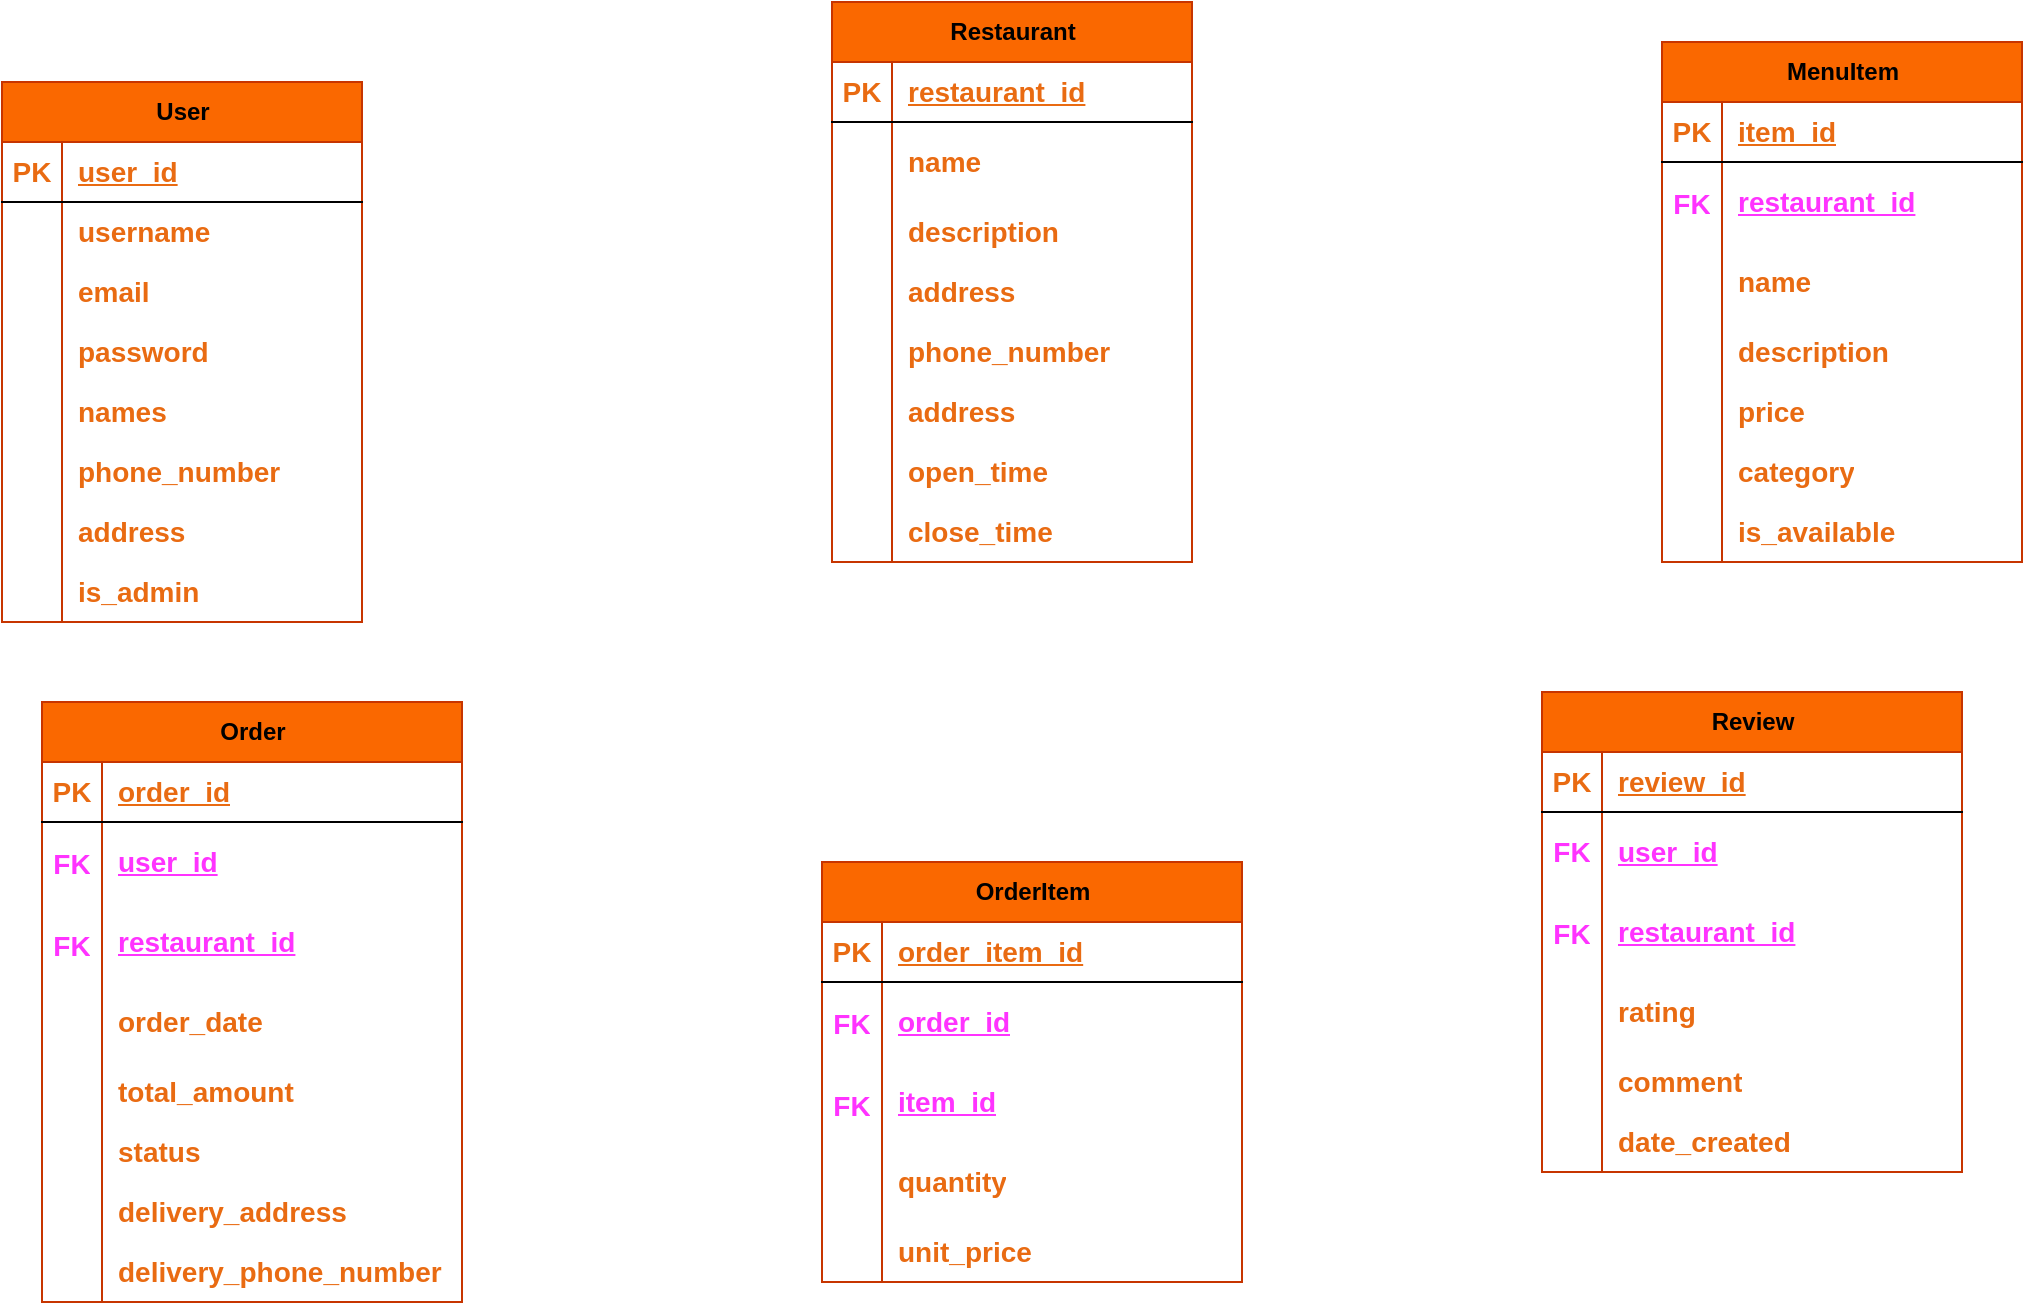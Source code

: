<mxfile version="24.2.3" type="github">
  <diagram name="Page-1" id="444TVeX7aOI_vazG1xCr">
    <mxGraphModel dx="1434" dy="738" grid="1" gridSize="10" guides="1" tooltips="1" connect="1" arrows="1" fold="1" page="1" pageScale="1" pageWidth="1169" pageHeight="827" math="0" shadow="0">
      <root>
        <mxCell id="0" />
        <mxCell id="1" parent="0" />
        <mxCell id="iY4X06cy9i-8JK4xwZam-1" value="User" style="shape=table;startSize=30;container=1;collapsible=1;childLayout=tableLayout;fixedRows=1;rowLines=0;fontStyle=1;align=center;resizeLast=1;html=1;fillColor=#fa6800;strokeColor=#C73500;fontColor=#000000;" vertex="1" parent="1">
          <mxGeometry x="70" y="90" width="180" height="270" as="geometry">
            <mxRectangle x="70" y="90" width="70" height="30" as="alternateBounds" />
          </mxGeometry>
        </mxCell>
        <mxCell id="iY4X06cy9i-8JK4xwZam-2" value="" style="shape=tableRow;horizontal=0;startSize=0;swimlaneHead=0;swimlaneBody=0;fillColor=none;collapsible=0;dropTarget=0;points=[[0,0.5],[1,0.5]];portConstraint=eastwest;top=0;left=0;right=0;bottom=1;" vertex="1" parent="iY4X06cy9i-8JK4xwZam-1">
          <mxGeometry y="30" width="180" height="30" as="geometry" />
        </mxCell>
        <mxCell id="iY4X06cy9i-8JK4xwZam-3" value="PK" style="shape=partialRectangle;connectable=0;fillColor=none;top=0;left=0;bottom=0;right=0;fontStyle=1;overflow=hidden;whiteSpace=wrap;html=1;fontColor=#e96b12;fontSize=14;" vertex="1" parent="iY4X06cy9i-8JK4xwZam-2">
          <mxGeometry width="30" height="30" as="geometry">
            <mxRectangle width="30" height="30" as="alternateBounds" />
          </mxGeometry>
        </mxCell>
        <mxCell id="iY4X06cy9i-8JK4xwZam-4" value="user_id" style="shape=partialRectangle;connectable=0;fillColor=none;top=0;left=0;bottom=0;right=0;align=left;spacingLeft=6;fontStyle=5;overflow=hidden;whiteSpace=wrap;html=1;fontColor=#e96b12;fontSize=14;" vertex="1" parent="iY4X06cy9i-8JK4xwZam-2">
          <mxGeometry x="30" width="150" height="30" as="geometry">
            <mxRectangle width="150" height="30" as="alternateBounds" />
          </mxGeometry>
        </mxCell>
        <mxCell id="iY4X06cy9i-8JK4xwZam-5" value="" style="shape=tableRow;horizontal=0;startSize=0;swimlaneHead=0;swimlaneBody=0;fillColor=none;collapsible=0;dropTarget=0;points=[[0,0.5],[1,0.5]];portConstraint=eastwest;top=0;left=0;right=0;bottom=0;" vertex="1" parent="iY4X06cy9i-8JK4xwZam-1">
          <mxGeometry y="60" width="180" height="30" as="geometry" />
        </mxCell>
        <mxCell id="iY4X06cy9i-8JK4xwZam-6" value="" style="shape=partialRectangle;connectable=0;fillColor=none;top=0;left=0;bottom=0;right=0;editable=1;overflow=hidden;whiteSpace=wrap;html=1;" vertex="1" parent="iY4X06cy9i-8JK4xwZam-5">
          <mxGeometry width="30" height="30" as="geometry">
            <mxRectangle width="30" height="30" as="alternateBounds" />
          </mxGeometry>
        </mxCell>
        <mxCell id="iY4X06cy9i-8JK4xwZam-7" value="username" style="shape=partialRectangle;connectable=0;fillColor=none;top=0;left=0;bottom=0;right=0;align=left;spacingLeft=6;overflow=hidden;whiteSpace=wrap;html=1;fontStyle=1;fontColor=#e96b12;fontSize=14;" vertex="1" parent="iY4X06cy9i-8JK4xwZam-5">
          <mxGeometry x="30" width="150" height="30" as="geometry">
            <mxRectangle width="150" height="30" as="alternateBounds" />
          </mxGeometry>
        </mxCell>
        <mxCell id="iY4X06cy9i-8JK4xwZam-8" value="" style="shape=tableRow;horizontal=0;startSize=0;swimlaneHead=0;swimlaneBody=0;fillColor=none;collapsible=0;dropTarget=0;points=[[0,0.5],[1,0.5]];portConstraint=eastwest;top=0;left=0;right=0;bottom=0;" vertex="1" parent="iY4X06cy9i-8JK4xwZam-1">
          <mxGeometry y="90" width="180" height="30" as="geometry" />
        </mxCell>
        <mxCell id="iY4X06cy9i-8JK4xwZam-9" value="" style="shape=partialRectangle;connectable=0;fillColor=none;top=0;left=0;bottom=0;right=0;editable=1;overflow=hidden;whiteSpace=wrap;html=1;" vertex="1" parent="iY4X06cy9i-8JK4xwZam-8">
          <mxGeometry width="30" height="30" as="geometry">
            <mxRectangle width="30" height="30" as="alternateBounds" />
          </mxGeometry>
        </mxCell>
        <mxCell id="iY4X06cy9i-8JK4xwZam-10" value="email" style="shape=partialRectangle;connectable=0;fillColor=none;top=0;left=0;bottom=0;right=0;align=left;spacingLeft=6;overflow=hidden;whiteSpace=wrap;html=1;fontStyle=1;fontColor=#e96b12;fontSize=14;" vertex="1" parent="iY4X06cy9i-8JK4xwZam-8">
          <mxGeometry x="30" width="150" height="30" as="geometry">
            <mxRectangle width="150" height="30" as="alternateBounds" />
          </mxGeometry>
        </mxCell>
        <mxCell id="iY4X06cy9i-8JK4xwZam-14" value="" style="shape=tableRow;horizontal=0;startSize=0;swimlaneHead=0;swimlaneBody=0;fillColor=none;collapsible=0;dropTarget=0;points=[[0,0.5],[1,0.5]];portConstraint=eastwest;top=0;left=0;right=0;bottom=0;" vertex="1" parent="iY4X06cy9i-8JK4xwZam-1">
          <mxGeometry y="120" width="180" height="30" as="geometry" />
        </mxCell>
        <mxCell id="iY4X06cy9i-8JK4xwZam-15" value="" style="shape=partialRectangle;connectable=0;fillColor=none;top=0;left=0;bottom=0;right=0;editable=1;overflow=hidden;whiteSpace=wrap;html=1;" vertex="1" parent="iY4X06cy9i-8JK4xwZam-14">
          <mxGeometry width="30" height="30" as="geometry">
            <mxRectangle width="30" height="30" as="alternateBounds" />
          </mxGeometry>
        </mxCell>
        <mxCell id="iY4X06cy9i-8JK4xwZam-16" value="password" style="shape=partialRectangle;connectable=0;fillColor=none;top=0;left=0;bottom=0;right=0;align=left;spacingLeft=6;overflow=hidden;whiteSpace=wrap;html=1;fontStyle=1;fontColor=#e96b12;fontSize=14;" vertex="1" parent="iY4X06cy9i-8JK4xwZam-14">
          <mxGeometry x="30" width="150" height="30" as="geometry">
            <mxRectangle width="150" height="30" as="alternateBounds" />
          </mxGeometry>
        </mxCell>
        <mxCell id="iY4X06cy9i-8JK4xwZam-17" value="" style="shape=tableRow;horizontal=0;startSize=0;swimlaneHead=0;swimlaneBody=0;fillColor=none;collapsible=0;dropTarget=0;points=[[0,0.5],[1,0.5]];portConstraint=eastwest;top=0;left=0;right=0;bottom=0;" vertex="1" parent="iY4X06cy9i-8JK4xwZam-1">
          <mxGeometry y="150" width="180" height="30" as="geometry" />
        </mxCell>
        <mxCell id="iY4X06cy9i-8JK4xwZam-18" value="" style="shape=partialRectangle;connectable=0;fillColor=none;top=0;left=0;bottom=0;right=0;editable=1;overflow=hidden;whiteSpace=wrap;html=1;" vertex="1" parent="iY4X06cy9i-8JK4xwZam-17">
          <mxGeometry width="30" height="30" as="geometry">
            <mxRectangle width="30" height="30" as="alternateBounds" />
          </mxGeometry>
        </mxCell>
        <mxCell id="iY4X06cy9i-8JK4xwZam-19" value="names" style="shape=partialRectangle;connectable=0;fillColor=none;top=0;left=0;bottom=0;right=0;align=left;spacingLeft=6;overflow=hidden;whiteSpace=wrap;html=1;fontStyle=1;fontColor=#e96b12;fontSize=14;" vertex="1" parent="iY4X06cy9i-8JK4xwZam-17">
          <mxGeometry x="30" width="150" height="30" as="geometry">
            <mxRectangle width="150" height="30" as="alternateBounds" />
          </mxGeometry>
        </mxCell>
        <mxCell id="iY4X06cy9i-8JK4xwZam-20" value="" style="shape=tableRow;horizontal=0;startSize=0;swimlaneHead=0;swimlaneBody=0;fillColor=none;collapsible=0;dropTarget=0;points=[[0,0.5],[1,0.5]];portConstraint=eastwest;top=0;left=0;right=0;bottom=0;" vertex="1" parent="iY4X06cy9i-8JK4xwZam-1">
          <mxGeometry y="180" width="180" height="30" as="geometry" />
        </mxCell>
        <mxCell id="iY4X06cy9i-8JK4xwZam-21" value="" style="shape=partialRectangle;connectable=0;fillColor=none;top=0;left=0;bottom=0;right=0;editable=1;overflow=hidden;whiteSpace=wrap;html=1;" vertex="1" parent="iY4X06cy9i-8JK4xwZam-20">
          <mxGeometry width="30" height="30" as="geometry">
            <mxRectangle width="30" height="30" as="alternateBounds" />
          </mxGeometry>
        </mxCell>
        <mxCell id="iY4X06cy9i-8JK4xwZam-22" value="phone_number" style="shape=partialRectangle;connectable=0;fillColor=none;top=0;left=0;bottom=0;right=0;align=left;spacingLeft=6;overflow=hidden;whiteSpace=wrap;html=1;fontStyle=1;fontColor=#e96b12;fontSize=14;" vertex="1" parent="iY4X06cy9i-8JK4xwZam-20">
          <mxGeometry x="30" width="150" height="30" as="geometry">
            <mxRectangle width="150" height="30" as="alternateBounds" />
          </mxGeometry>
        </mxCell>
        <mxCell id="iY4X06cy9i-8JK4xwZam-11" value="" style="shape=tableRow;horizontal=0;startSize=0;swimlaneHead=0;swimlaneBody=0;fillColor=none;collapsible=0;dropTarget=0;points=[[0,0.5],[1,0.5]];portConstraint=eastwest;top=0;left=0;right=0;bottom=0;" vertex="1" parent="iY4X06cy9i-8JK4xwZam-1">
          <mxGeometry y="210" width="180" height="30" as="geometry" />
        </mxCell>
        <mxCell id="iY4X06cy9i-8JK4xwZam-12" value="" style="shape=partialRectangle;connectable=0;fillColor=none;top=0;left=0;bottom=0;right=0;editable=1;overflow=hidden;whiteSpace=wrap;html=1;" vertex="1" parent="iY4X06cy9i-8JK4xwZam-11">
          <mxGeometry width="30" height="30" as="geometry">
            <mxRectangle width="30" height="30" as="alternateBounds" />
          </mxGeometry>
        </mxCell>
        <mxCell id="iY4X06cy9i-8JK4xwZam-13" value="address" style="shape=partialRectangle;connectable=0;fillColor=none;top=0;left=0;bottom=0;right=0;align=left;spacingLeft=6;overflow=hidden;whiteSpace=wrap;html=1;fontStyle=1;fontColor=#e96b12;fontSize=14;" vertex="1" parent="iY4X06cy9i-8JK4xwZam-11">
          <mxGeometry x="30" width="150" height="30" as="geometry">
            <mxRectangle width="150" height="30" as="alternateBounds" />
          </mxGeometry>
        </mxCell>
        <mxCell id="iY4X06cy9i-8JK4xwZam-23" value="" style="shape=tableRow;horizontal=0;startSize=0;swimlaneHead=0;swimlaneBody=0;fillColor=none;collapsible=0;dropTarget=0;points=[[0,0.5],[1,0.5]];portConstraint=eastwest;top=0;left=0;right=0;bottom=0;" vertex="1" parent="iY4X06cy9i-8JK4xwZam-1">
          <mxGeometry y="240" width="180" height="30" as="geometry" />
        </mxCell>
        <mxCell id="iY4X06cy9i-8JK4xwZam-24" value="" style="shape=partialRectangle;connectable=0;fillColor=none;top=0;left=0;bottom=0;right=0;editable=1;overflow=hidden;whiteSpace=wrap;html=1;" vertex="1" parent="iY4X06cy9i-8JK4xwZam-23">
          <mxGeometry width="30" height="30" as="geometry">
            <mxRectangle width="30" height="30" as="alternateBounds" />
          </mxGeometry>
        </mxCell>
        <mxCell id="iY4X06cy9i-8JK4xwZam-25" value="is_admin" style="shape=partialRectangle;connectable=0;fillColor=none;top=0;left=0;bottom=0;right=0;align=left;spacingLeft=6;overflow=hidden;whiteSpace=wrap;html=1;fontStyle=1;fontColor=#e96b12;fontSize=14;" vertex="1" parent="iY4X06cy9i-8JK4xwZam-23">
          <mxGeometry x="30" width="150" height="30" as="geometry">
            <mxRectangle width="150" height="30" as="alternateBounds" />
          </mxGeometry>
        </mxCell>
        <mxCell id="iY4X06cy9i-8JK4xwZam-26" value="Restaurant" style="shape=table;startSize=30;container=1;collapsible=1;childLayout=tableLayout;fixedRows=1;rowLines=0;fontStyle=1;align=center;resizeLast=1;html=1;fillColor=#fa6800;strokeColor=#C73500;fontColor=#000000;" vertex="1" parent="1">
          <mxGeometry x="485" y="50" width="180" height="280" as="geometry">
            <mxRectangle x="70" y="90" width="70" height="30" as="alternateBounds" />
          </mxGeometry>
        </mxCell>
        <mxCell id="iY4X06cy9i-8JK4xwZam-27" value="" style="shape=tableRow;horizontal=0;startSize=0;swimlaneHead=0;swimlaneBody=0;fillColor=none;collapsible=0;dropTarget=0;points=[[0,0.5],[1,0.5]];portConstraint=eastwest;top=0;left=0;right=0;bottom=1;" vertex="1" parent="iY4X06cy9i-8JK4xwZam-26">
          <mxGeometry y="30" width="180" height="30" as="geometry" />
        </mxCell>
        <mxCell id="iY4X06cy9i-8JK4xwZam-28" value="PK" style="shape=partialRectangle;connectable=0;fillColor=none;top=0;left=0;bottom=0;right=0;fontStyle=1;overflow=hidden;whiteSpace=wrap;html=1;fontColor=#e96b12;fontSize=14;" vertex="1" parent="iY4X06cy9i-8JK4xwZam-27">
          <mxGeometry width="30" height="30" as="geometry">
            <mxRectangle width="30" height="30" as="alternateBounds" />
          </mxGeometry>
        </mxCell>
        <mxCell id="iY4X06cy9i-8JK4xwZam-29" value="restaurant_id" style="shape=partialRectangle;connectable=0;fillColor=none;top=0;left=0;bottom=0;right=0;align=left;spacingLeft=6;fontStyle=5;overflow=hidden;whiteSpace=wrap;html=1;fontColor=#e96b12;fontSize=14;" vertex="1" parent="iY4X06cy9i-8JK4xwZam-27">
          <mxGeometry x="30" width="150" height="30" as="geometry">
            <mxRectangle width="150" height="30" as="alternateBounds" />
          </mxGeometry>
        </mxCell>
        <mxCell id="iY4X06cy9i-8JK4xwZam-30" value="" style="shape=tableRow;horizontal=0;startSize=0;swimlaneHead=0;swimlaneBody=0;fillColor=none;collapsible=0;dropTarget=0;points=[[0,0.5],[1,0.5]];portConstraint=eastwest;top=0;left=0;right=0;bottom=0;" vertex="1" parent="iY4X06cy9i-8JK4xwZam-26">
          <mxGeometry y="60" width="180" height="40" as="geometry" />
        </mxCell>
        <mxCell id="iY4X06cy9i-8JK4xwZam-31" value="" style="shape=partialRectangle;connectable=0;fillColor=none;top=0;left=0;bottom=0;right=0;editable=1;overflow=hidden;whiteSpace=wrap;html=1;" vertex="1" parent="iY4X06cy9i-8JK4xwZam-30">
          <mxGeometry width="30" height="40" as="geometry">
            <mxRectangle width="30" height="40" as="alternateBounds" />
          </mxGeometry>
        </mxCell>
        <mxCell id="iY4X06cy9i-8JK4xwZam-32" value="name" style="shape=partialRectangle;connectable=0;fillColor=none;top=0;left=0;bottom=0;right=0;align=left;spacingLeft=6;overflow=hidden;whiteSpace=wrap;html=1;fontStyle=1;fontColor=#e96b12;fontSize=14;" vertex="1" parent="iY4X06cy9i-8JK4xwZam-30">
          <mxGeometry x="30" width="150" height="40" as="geometry">
            <mxRectangle width="150" height="40" as="alternateBounds" />
          </mxGeometry>
        </mxCell>
        <mxCell id="iY4X06cy9i-8JK4xwZam-33" value="" style="shape=tableRow;horizontal=0;startSize=0;swimlaneHead=0;swimlaneBody=0;fillColor=none;collapsible=0;dropTarget=0;points=[[0,0.5],[1,0.5]];portConstraint=eastwest;top=0;left=0;right=0;bottom=0;" vertex="1" parent="iY4X06cy9i-8JK4xwZam-26">
          <mxGeometry y="100" width="180" height="30" as="geometry" />
        </mxCell>
        <mxCell id="iY4X06cy9i-8JK4xwZam-34" value="" style="shape=partialRectangle;connectable=0;fillColor=none;top=0;left=0;bottom=0;right=0;editable=1;overflow=hidden;whiteSpace=wrap;html=1;" vertex="1" parent="iY4X06cy9i-8JK4xwZam-33">
          <mxGeometry width="30" height="30" as="geometry">
            <mxRectangle width="30" height="30" as="alternateBounds" />
          </mxGeometry>
        </mxCell>
        <mxCell id="iY4X06cy9i-8JK4xwZam-35" value="description" style="shape=partialRectangle;connectable=0;fillColor=none;top=0;left=0;bottom=0;right=0;align=left;spacingLeft=6;overflow=hidden;whiteSpace=wrap;html=1;fontStyle=1;fontColor=#e96b12;fontSize=14;" vertex="1" parent="iY4X06cy9i-8JK4xwZam-33">
          <mxGeometry x="30" width="150" height="30" as="geometry">
            <mxRectangle width="150" height="30" as="alternateBounds" />
          </mxGeometry>
        </mxCell>
        <mxCell id="iY4X06cy9i-8JK4xwZam-36" value="" style="shape=tableRow;horizontal=0;startSize=0;swimlaneHead=0;swimlaneBody=0;fillColor=none;collapsible=0;dropTarget=0;points=[[0,0.5],[1,0.5]];portConstraint=eastwest;top=0;left=0;right=0;bottom=0;" vertex="1" parent="iY4X06cy9i-8JK4xwZam-26">
          <mxGeometry y="130" width="180" height="30" as="geometry" />
        </mxCell>
        <mxCell id="iY4X06cy9i-8JK4xwZam-37" value="" style="shape=partialRectangle;connectable=0;fillColor=none;top=0;left=0;bottom=0;right=0;editable=1;overflow=hidden;whiteSpace=wrap;html=1;" vertex="1" parent="iY4X06cy9i-8JK4xwZam-36">
          <mxGeometry width="30" height="30" as="geometry">
            <mxRectangle width="30" height="30" as="alternateBounds" />
          </mxGeometry>
        </mxCell>
        <mxCell id="iY4X06cy9i-8JK4xwZam-38" value="address" style="shape=partialRectangle;connectable=0;fillColor=none;top=0;left=0;bottom=0;right=0;align=left;spacingLeft=6;overflow=hidden;whiteSpace=wrap;html=1;fontStyle=1;fontColor=#e96b12;fontSize=14;" vertex="1" parent="iY4X06cy9i-8JK4xwZam-36">
          <mxGeometry x="30" width="150" height="30" as="geometry">
            <mxRectangle width="150" height="30" as="alternateBounds" />
          </mxGeometry>
        </mxCell>
        <mxCell id="iY4X06cy9i-8JK4xwZam-42" value="" style="shape=tableRow;horizontal=0;startSize=0;swimlaneHead=0;swimlaneBody=0;fillColor=none;collapsible=0;dropTarget=0;points=[[0,0.5],[1,0.5]];portConstraint=eastwest;top=0;left=0;right=0;bottom=0;" vertex="1" parent="iY4X06cy9i-8JK4xwZam-26">
          <mxGeometry y="160" width="180" height="30" as="geometry" />
        </mxCell>
        <mxCell id="iY4X06cy9i-8JK4xwZam-43" value="" style="shape=partialRectangle;connectable=0;fillColor=none;top=0;left=0;bottom=0;right=0;editable=1;overflow=hidden;whiteSpace=wrap;html=1;" vertex="1" parent="iY4X06cy9i-8JK4xwZam-42">
          <mxGeometry width="30" height="30" as="geometry">
            <mxRectangle width="30" height="30" as="alternateBounds" />
          </mxGeometry>
        </mxCell>
        <mxCell id="iY4X06cy9i-8JK4xwZam-44" value="phone_number" style="shape=partialRectangle;connectable=0;fillColor=none;top=0;left=0;bottom=0;right=0;align=left;spacingLeft=6;overflow=hidden;whiteSpace=wrap;html=1;fontStyle=1;fontColor=#e96b12;fontSize=14;" vertex="1" parent="iY4X06cy9i-8JK4xwZam-42">
          <mxGeometry x="30" width="150" height="30" as="geometry">
            <mxRectangle width="150" height="30" as="alternateBounds" />
          </mxGeometry>
        </mxCell>
        <mxCell id="iY4X06cy9i-8JK4xwZam-45" value="" style="shape=tableRow;horizontal=0;startSize=0;swimlaneHead=0;swimlaneBody=0;fillColor=none;collapsible=0;dropTarget=0;points=[[0,0.5],[1,0.5]];portConstraint=eastwest;top=0;left=0;right=0;bottom=0;" vertex="1" parent="iY4X06cy9i-8JK4xwZam-26">
          <mxGeometry y="190" width="180" height="30" as="geometry" />
        </mxCell>
        <mxCell id="iY4X06cy9i-8JK4xwZam-46" value="" style="shape=partialRectangle;connectable=0;fillColor=none;top=0;left=0;bottom=0;right=0;editable=1;overflow=hidden;whiteSpace=wrap;html=1;" vertex="1" parent="iY4X06cy9i-8JK4xwZam-45">
          <mxGeometry width="30" height="30" as="geometry">
            <mxRectangle width="30" height="30" as="alternateBounds" />
          </mxGeometry>
        </mxCell>
        <mxCell id="iY4X06cy9i-8JK4xwZam-47" value="address" style="shape=partialRectangle;connectable=0;fillColor=none;top=0;left=0;bottom=0;right=0;align=left;spacingLeft=6;overflow=hidden;whiteSpace=wrap;html=1;fontStyle=1;fontColor=#e96b12;fontSize=14;" vertex="1" parent="iY4X06cy9i-8JK4xwZam-45">
          <mxGeometry x="30" width="150" height="30" as="geometry">
            <mxRectangle width="150" height="30" as="alternateBounds" />
          </mxGeometry>
        </mxCell>
        <mxCell id="iY4X06cy9i-8JK4xwZam-48" value="" style="shape=tableRow;horizontal=0;startSize=0;swimlaneHead=0;swimlaneBody=0;fillColor=none;collapsible=0;dropTarget=0;points=[[0,0.5],[1,0.5]];portConstraint=eastwest;top=0;left=0;right=0;bottom=0;" vertex="1" parent="iY4X06cy9i-8JK4xwZam-26">
          <mxGeometry y="220" width="180" height="30" as="geometry" />
        </mxCell>
        <mxCell id="iY4X06cy9i-8JK4xwZam-49" value="" style="shape=partialRectangle;connectable=0;fillColor=none;top=0;left=0;bottom=0;right=0;editable=1;overflow=hidden;whiteSpace=wrap;html=1;" vertex="1" parent="iY4X06cy9i-8JK4xwZam-48">
          <mxGeometry width="30" height="30" as="geometry">
            <mxRectangle width="30" height="30" as="alternateBounds" />
          </mxGeometry>
        </mxCell>
        <mxCell id="iY4X06cy9i-8JK4xwZam-50" value="open_time" style="shape=partialRectangle;connectable=0;fillColor=none;top=0;left=0;bottom=0;right=0;align=left;spacingLeft=6;overflow=hidden;whiteSpace=wrap;html=1;fontStyle=1;fontColor=#e96b12;fontSize=14;" vertex="1" parent="iY4X06cy9i-8JK4xwZam-48">
          <mxGeometry x="30" width="150" height="30" as="geometry">
            <mxRectangle width="150" height="30" as="alternateBounds" />
          </mxGeometry>
        </mxCell>
        <mxCell id="iY4X06cy9i-8JK4xwZam-51" value="" style="shape=tableRow;horizontal=0;startSize=0;swimlaneHead=0;swimlaneBody=0;fillColor=none;collapsible=0;dropTarget=0;points=[[0,0.5],[1,0.5]];portConstraint=eastwest;top=0;left=0;right=0;bottom=0;" vertex="1" parent="iY4X06cy9i-8JK4xwZam-26">
          <mxGeometry y="250" width="180" height="30" as="geometry" />
        </mxCell>
        <mxCell id="iY4X06cy9i-8JK4xwZam-52" value="" style="shape=partialRectangle;connectable=0;fillColor=none;top=0;left=0;bottom=0;right=0;editable=1;overflow=hidden;whiteSpace=wrap;html=1;" vertex="1" parent="iY4X06cy9i-8JK4xwZam-51">
          <mxGeometry width="30" height="30" as="geometry">
            <mxRectangle width="30" height="30" as="alternateBounds" />
          </mxGeometry>
        </mxCell>
        <mxCell id="iY4X06cy9i-8JK4xwZam-53" value="close_time" style="shape=partialRectangle;connectable=0;fillColor=none;top=0;left=0;bottom=0;right=0;align=left;spacingLeft=6;overflow=hidden;whiteSpace=wrap;html=1;fontStyle=1;fontColor=#e96b12;fontSize=14;" vertex="1" parent="iY4X06cy9i-8JK4xwZam-51">
          <mxGeometry x="30" width="150" height="30" as="geometry">
            <mxRectangle width="150" height="30" as="alternateBounds" />
          </mxGeometry>
        </mxCell>
        <mxCell id="iY4X06cy9i-8JK4xwZam-143" value="" style="group" vertex="1" connectable="0" parent="1">
          <mxGeometry x="900" y="70" width="180" height="260" as="geometry" />
        </mxCell>
        <mxCell id="iY4X06cy9i-8JK4xwZam-54" value="MenuItem" style="shape=table;startSize=30;container=1;collapsible=1;childLayout=tableLayout;fixedRows=1;rowLines=0;fontStyle=1;align=center;resizeLast=1;html=1;fillColor=#fa6800;strokeColor=#C73500;fontColor=#000000;" vertex="1" parent="iY4X06cy9i-8JK4xwZam-143">
          <mxGeometry width="180" height="260" as="geometry">
            <mxRectangle x="70" y="90" width="70" height="30" as="alternateBounds" />
          </mxGeometry>
        </mxCell>
        <mxCell id="iY4X06cy9i-8JK4xwZam-55" value="" style="shape=tableRow;horizontal=0;startSize=0;swimlaneHead=0;swimlaneBody=0;fillColor=none;collapsible=0;dropTarget=0;points=[[0,0.5],[1,0.5]];portConstraint=eastwest;top=0;left=0;right=0;bottom=1;" vertex="1" parent="iY4X06cy9i-8JK4xwZam-54">
          <mxGeometry y="30" width="180" height="30" as="geometry" />
        </mxCell>
        <mxCell id="iY4X06cy9i-8JK4xwZam-56" value="PK" style="shape=partialRectangle;connectable=0;fillColor=none;top=0;left=0;bottom=0;right=0;fontStyle=1;overflow=hidden;whiteSpace=wrap;html=1;fontSize=14;fontColor=#e96b12;" vertex="1" parent="iY4X06cy9i-8JK4xwZam-55">
          <mxGeometry width="30" height="30" as="geometry">
            <mxRectangle width="30" height="30" as="alternateBounds" />
          </mxGeometry>
        </mxCell>
        <mxCell id="iY4X06cy9i-8JK4xwZam-57" value="item_id" style="shape=partialRectangle;connectable=0;fillColor=none;top=0;left=0;bottom=0;right=0;align=left;spacingLeft=6;fontStyle=5;overflow=hidden;whiteSpace=wrap;html=1;fontSize=14;fontColor=#e96b12;" vertex="1" parent="iY4X06cy9i-8JK4xwZam-55">
          <mxGeometry x="30" width="150" height="30" as="geometry">
            <mxRectangle width="150" height="30" as="alternateBounds" />
          </mxGeometry>
        </mxCell>
        <mxCell id="iY4X06cy9i-8JK4xwZam-79" value="" style="shape=tableRow;horizontal=0;startSize=0;swimlaneHead=0;swimlaneBody=0;fillColor=none;collapsible=0;dropTarget=0;points=[[0,0.5],[1,0.5]];portConstraint=eastwest;top=0;left=0;right=0;bottom=0;" vertex="1" parent="iY4X06cy9i-8JK4xwZam-54">
          <mxGeometry y="60" width="180" height="40" as="geometry" />
        </mxCell>
        <mxCell id="iY4X06cy9i-8JK4xwZam-80" value="" style="shape=partialRectangle;connectable=0;fillColor=none;top=0;left=0;bottom=0;right=0;editable=1;overflow=hidden;whiteSpace=wrap;html=1;" vertex="1" parent="iY4X06cy9i-8JK4xwZam-79">
          <mxGeometry width="30" height="40" as="geometry">
            <mxRectangle width="30" height="40" as="alternateBounds" />
          </mxGeometry>
        </mxCell>
        <mxCell id="iY4X06cy9i-8JK4xwZam-81" value="&lt;span style=&quot;text-decoration-line: underline; font-size: 14px;&quot;&gt;restaurant_id&lt;/span&gt;" style="shape=partialRectangle;connectable=0;fillColor=none;top=0;left=0;bottom=0;right=0;align=left;spacingLeft=6;overflow=hidden;whiteSpace=wrap;html=1;fontStyle=1;fontSize=14;fontColor=#FF33FF;" vertex="1" parent="iY4X06cy9i-8JK4xwZam-79">
          <mxGeometry x="30" width="150" height="40" as="geometry">
            <mxRectangle width="150" height="40" as="alternateBounds" />
          </mxGeometry>
        </mxCell>
        <mxCell id="iY4X06cy9i-8JK4xwZam-58" value="" style="shape=tableRow;horizontal=0;startSize=0;swimlaneHead=0;swimlaneBody=0;fillColor=none;collapsible=0;dropTarget=0;points=[[0,0.5],[1,0.5]];portConstraint=eastwest;top=0;left=0;right=0;bottom=0;" vertex="1" parent="iY4X06cy9i-8JK4xwZam-54">
          <mxGeometry y="100" width="180" height="40" as="geometry" />
        </mxCell>
        <mxCell id="iY4X06cy9i-8JK4xwZam-59" value="" style="shape=partialRectangle;connectable=0;fillColor=none;top=0;left=0;bottom=0;right=0;editable=1;overflow=hidden;whiteSpace=wrap;html=1;" vertex="1" parent="iY4X06cy9i-8JK4xwZam-58">
          <mxGeometry width="30" height="40" as="geometry">
            <mxRectangle width="30" height="40" as="alternateBounds" />
          </mxGeometry>
        </mxCell>
        <mxCell id="iY4X06cy9i-8JK4xwZam-60" value="name" style="shape=partialRectangle;connectable=0;fillColor=none;top=0;left=0;bottom=0;right=0;align=left;spacingLeft=6;overflow=hidden;whiteSpace=wrap;html=1;fontStyle=1;fontSize=14;fontColor=#e96b12;" vertex="1" parent="iY4X06cy9i-8JK4xwZam-58">
          <mxGeometry x="30" width="150" height="40" as="geometry">
            <mxRectangle width="150" height="40" as="alternateBounds" />
          </mxGeometry>
        </mxCell>
        <mxCell id="iY4X06cy9i-8JK4xwZam-61" value="" style="shape=tableRow;horizontal=0;startSize=0;swimlaneHead=0;swimlaneBody=0;fillColor=none;collapsible=0;dropTarget=0;points=[[0,0.5],[1,0.5]];portConstraint=eastwest;top=0;left=0;right=0;bottom=0;" vertex="1" parent="iY4X06cy9i-8JK4xwZam-54">
          <mxGeometry y="140" width="180" height="30" as="geometry" />
        </mxCell>
        <mxCell id="iY4X06cy9i-8JK4xwZam-62" value="" style="shape=partialRectangle;connectable=0;fillColor=none;top=0;left=0;bottom=0;right=0;editable=1;overflow=hidden;whiteSpace=wrap;html=1;" vertex="1" parent="iY4X06cy9i-8JK4xwZam-61">
          <mxGeometry width="30" height="30" as="geometry">
            <mxRectangle width="30" height="30" as="alternateBounds" />
          </mxGeometry>
        </mxCell>
        <mxCell id="iY4X06cy9i-8JK4xwZam-63" value="description" style="shape=partialRectangle;connectable=0;fillColor=none;top=0;left=0;bottom=0;right=0;align=left;spacingLeft=6;overflow=hidden;whiteSpace=wrap;html=1;fontStyle=1;fontSize=14;fontColor=#e96b12;" vertex="1" parent="iY4X06cy9i-8JK4xwZam-61">
          <mxGeometry x="30" width="150" height="30" as="geometry">
            <mxRectangle width="150" height="30" as="alternateBounds" />
          </mxGeometry>
        </mxCell>
        <mxCell id="iY4X06cy9i-8JK4xwZam-64" value="" style="shape=tableRow;horizontal=0;startSize=0;swimlaneHead=0;swimlaneBody=0;fillColor=none;collapsible=0;dropTarget=0;points=[[0,0.5],[1,0.5]];portConstraint=eastwest;top=0;left=0;right=0;bottom=0;" vertex="1" parent="iY4X06cy9i-8JK4xwZam-54">
          <mxGeometry y="170" width="180" height="30" as="geometry" />
        </mxCell>
        <mxCell id="iY4X06cy9i-8JK4xwZam-65" value="" style="shape=partialRectangle;connectable=0;fillColor=none;top=0;left=0;bottom=0;right=0;editable=1;overflow=hidden;whiteSpace=wrap;html=1;" vertex="1" parent="iY4X06cy9i-8JK4xwZam-64">
          <mxGeometry width="30" height="30" as="geometry">
            <mxRectangle width="30" height="30" as="alternateBounds" />
          </mxGeometry>
        </mxCell>
        <mxCell id="iY4X06cy9i-8JK4xwZam-66" value="price" style="shape=partialRectangle;connectable=0;fillColor=none;top=0;left=0;bottom=0;right=0;align=left;spacingLeft=6;overflow=hidden;whiteSpace=wrap;html=1;fontStyle=1;fontSize=14;fontColor=#e96b12;" vertex="1" parent="iY4X06cy9i-8JK4xwZam-64">
          <mxGeometry x="30" width="150" height="30" as="geometry">
            <mxRectangle width="150" height="30" as="alternateBounds" />
          </mxGeometry>
        </mxCell>
        <mxCell id="iY4X06cy9i-8JK4xwZam-67" value="" style="shape=tableRow;horizontal=0;startSize=0;swimlaneHead=0;swimlaneBody=0;fillColor=none;collapsible=0;dropTarget=0;points=[[0,0.5],[1,0.5]];portConstraint=eastwest;top=0;left=0;right=0;bottom=0;" vertex="1" parent="iY4X06cy9i-8JK4xwZam-54">
          <mxGeometry y="200" width="180" height="30" as="geometry" />
        </mxCell>
        <mxCell id="iY4X06cy9i-8JK4xwZam-68" value="" style="shape=partialRectangle;connectable=0;fillColor=none;top=0;left=0;bottom=0;right=0;editable=1;overflow=hidden;whiteSpace=wrap;html=1;" vertex="1" parent="iY4X06cy9i-8JK4xwZam-67">
          <mxGeometry width="30" height="30" as="geometry">
            <mxRectangle width="30" height="30" as="alternateBounds" />
          </mxGeometry>
        </mxCell>
        <mxCell id="iY4X06cy9i-8JK4xwZam-69" value="category" style="shape=partialRectangle;connectable=0;fillColor=none;top=0;left=0;bottom=0;right=0;align=left;spacingLeft=6;overflow=hidden;whiteSpace=wrap;html=1;fontStyle=1;fontSize=14;fontColor=#e96b12;" vertex="1" parent="iY4X06cy9i-8JK4xwZam-67">
          <mxGeometry x="30" width="150" height="30" as="geometry">
            <mxRectangle width="150" height="30" as="alternateBounds" />
          </mxGeometry>
        </mxCell>
        <mxCell id="iY4X06cy9i-8JK4xwZam-70" value="" style="shape=tableRow;horizontal=0;startSize=0;swimlaneHead=0;swimlaneBody=0;fillColor=none;collapsible=0;dropTarget=0;points=[[0,0.5],[1,0.5]];portConstraint=eastwest;top=0;left=0;right=0;bottom=0;" vertex="1" parent="iY4X06cy9i-8JK4xwZam-54">
          <mxGeometry y="230" width="180" height="30" as="geometry" />
        </mxCell>
        <mxCell id="iY4X06cy9i-8JK4xwZam-71" value="" style="shape=partialRectangle;connectable=0;fillColor=none;top=0;left=0;bottom=0;right=0;editable=1;overflow=hidden;whiteSpace=wrap;html=1;" vertex="1" parent="iY4X06cy9i-8JK4xwZam-70">
          <mxGeometry width="30" height="30" as="geometry">
            <mxRectangle width="30" height="30" as="alternateBounds" />
          </mxGeometry>
        </mxCell>
        <mxCell id="iY4X06cy9i-8JK4xwZam-72" value="is_available" style="shape=partialRectangle;connectable=0;fillColor=none;top=0;left=0;bottom=0;right=0;align=left;spacingLeft=6;overflow=hidden;whiteSpace=wrap;html=1;fontStyle=1;fontSize=14;fontColor=#e96b12;" vertex="1" parent="iY4X06cy9i-8JK4xwZam-70">
          <mxGeometry x="30" width="150" height="30" as="geometry">
            <mxRectangle width="150" height="30" as="alternateBounds" />
          </mxGeometry>
        </mxCell>
        <mxCell id="iY4X06cy9i-8JK4xwZam-85" value="FK" style="shape=partialRectangle;connectable=0;fillColor=none;top=0;left=0;bottom=0;right=0;fontStyle=1;overflow=hidden;whiteSpace=wrap;html=1;fontSize=14;fontColor=#FF33FF;" vertex="1" parent="iY4X06cy9i-8JK4xwZam-143">
          <mxGeometry y="66" width="30" height="30" as="geometry">
            <mxRectangle width="30" height="30" as="alternateBounds" />
          </mxGeometry>
        </mxCell>
        <mxCell id="iY4X06cy9i-8JK4xwZam-144" value="" style="group" vertex="1" connectable="0" parent="1">
          <mxGeometry x="480" y="480" width="210" height="210" as="geometry" />
        </mxCell>
        <mxCell id="iY4X06cy9i-8JK4xwZam-116" value="OrderItem" style="shape=table;startSize=30;container=1;collapsible=1;childLayout=tableLayout;fixedRows=1;rowLines=0;fontStyle=1;align=center;resizeLast=1;html=1;fillColor=#fa6800;strokeColor=#C73500;fontColor=#000000;" vertex="1" parent="iY4X06cy9i-8JK4xwZam-144">
          <mxGeometry width="210" height="210" as="geometry">
            <mxRectangle x="70" y="90" width="70" height="30" as="alternateBounds" />
          </mxGeometry>
        </mxCell>
        <mxCell id="iY4X06cy9i-8JK4xwZam-117" value="" style="shape=tableRow;horizontal=0;startSize=0;swimlaneHead=0;swimlaneBody=0;fillColor=none;collapsible=0;dropTarget=0;points=[[0,0.5],[1,0.5]];portConstraint=eastwest;top=0;left=0;right=0;bottom=1;" vertex="1" parent="iY4X06cy9i-8JK4xwZam-116">
          <mxGeometry y="30" width="210" height="30" as="geometry" />
        </mxCell>
        <mxCell id="iY4X06cy9i-8JK4xwZam-118" value="PK" style="shape=partialRectangle;connectable=0;fillColor=none;top=0;left=0;bottom=0;right=0;fontStyle=1;overflow=hidden;whiteSpace=wrap;html=1;fontSize=14;fontColor=#e96b12;" vertex="1" parent="iY4X06cy9i-8JK4xwZam-117">
          <mxGeometry width="30" height="30" as="geometry">
            <mxRectangle width="30" height="30" as="alternateBounds" />
          </mxGeometry>
        </mxCell>
        <mxCell id="iY4X06cy9i-8JK4xwZam-119" value="order_item_id" style="shape=partialRectangle;connectable=0;fillColor=none;top=0;left=0;bottom=0;right=0;align=left;spacingLeft=6;fontStyle=5;overflow=hidden;whiteSpace=wrap;html=1;fontSize=14;fontColor=#e96b12;" vertex="1" parent="iY4X06cy9i-8JK4xwZam-117">
          <mxGeometry x="30" width="180" height="30" as="geometry">
            <mxRectangle width="180" height="30" as="alternateBounds" />
          </mxGeometry>
        </mxCell>
        <mxCell id="iY4X06cy9i-8JK4xwZam-120" value="" style="shape=tableRow;horizontal=0;startSize=0;swimlaneHead=0;swimlaneBody=0;fillColor=none;collapsible=0;dropTarget=0;points=[[0,0.5],[1,0.5]];portConstraint=eastwest;top=0;left=0;right=0;bottom=0;" vertex="1" parent="iY4X06cy9i-8JK4xwZam-116">
          <mxGeometry y="60" width="210" height="40" as="geometry" />
        </mxCell>
        <mxCell id="iY4X06cy9i-8JK4xwZam-121" value="" style="shape=partialRectangle;connectable=0;fillColor=none;top=0;left=0;bottom=0;right=0;editable=1;overflow=hidden;whiteSpace=wrap;html=1;" vertex="1" parent="iY4X06cy9i-8JK4xwZam-120">
          <mxGeometry width="30" height="40" as="geometry">
            <mxRectangle width="30" height="40" as="alternateBounds" />
          </mxGeometry>
        </mxCell>
        <mxCell id="iY4X06cy9i-8JK4xwZam-122" value="&lt;span style=&quot;text-decoration-line: underline; font-size: 14px;&quot;&gt;order_id&lt;/span&gt;" style="shape=partialRectangle;connectable=0;fillColor=none;top=0;left=0;bottom=0;right=0;align=left;spacingLeft=6;overflow=hidden;whiteSpace=wrap;html=1;fontStyle=1;fontSize=14;fontColor=#FF33FF;" vertex="1" parent="iY4X06cy9i-8JK4xwZam-120">
          <mxGeometry x="30" width="180" height="40" as="geometry">
            <mxRectangle width="180" height="40" as="alternateBounds" />
          </mxGeometry>
        </mxCell>
        <mxCell id="iY4X06cy9i-8JK4xwZam-123" value="" style="shape=tableRow;horizontal=0;startSize=0;swimlaneHead=0;swimlaneBody=0;fillColor=none;collapsible=0;dropTarget=0;points=[[0,0.5],[1,0.5]];portConstraint=eastwest;top=0;left=0;right=0;bottom=0;" vertex="1" parent="iY4X06cy9i-8JK4xwZam-116">
          <mxGeometry y="100" width="210" height="40" as="geometry" />
        </mxCell>
        <mxCell id="iY4X06cy9i-8JK4xwZam-124" value="" style="shape=partialRectangle;connectable=0;fillColor=none;top=0;left=0;bottom=0;right=0;editable=1;overflow=hidden;whiteSpace=wrap;html=1;" vertex="1" parent="iY4X06cy9i-8JK4xwZam-123">
          <mxGeometry width="30" height="40" as="geometry">
            <mxRectangle width="30" height="40" as="alternateBounds" />
          </mxGeometry>
        </mxCell>
        <mxCell id="iY4X06cy9i-8JK4xwZam-125" value="&lt;span style=&quot;text-decoration-line: underline; font-size: 14px;&quot;&gt;item_id&lt;/span&gt;" style="shape=partialRectangle;connectable=0;fillColor=none;top=0;left=0;bottom=0;right=0;align=left;spacingLeft=6;overflow=hidden;whiteSpace=wrap;html=1;fontStyle=1;fontSize=14;fontColor=#FF33FF;" vertex="1" parent="iY4X06cy9i-8JK4xwZam-123">
          <mxGeometry x="30" width="180" height="40" as="geometry">
            <mxRectangle width="180" height="40" as="alternateBounds" />
          </mxGeometry>
        </mxCell>
        <mxCell id="iY4X06cy9i-8JK4xwZam-126" value="" style="shape=tableRow;horizontal=0;startSize=0;swimlaneHead=0;swimlaneBody=0;fillColor=none;collapsible=0;dropTarget=0;points=[[0,0.5],[1,0.5]];portConstraint=eastwest;top=0;left=0;right=0;bottom=0;" vertex="1" parent="iY4X06cy9i-8JK4xwZam-116">
          <mxGeometry y="140" width="210" height="40" as="geometry" />
        </mxCell>
        <mxCell id="iY4X06cy9i-8JK4xwZam-127" value="" style="shape=partialRectangle;connectable=0;fillColor=none;top=0;left=0;bottom=0;right=0;editable=1;overflow=hidden;whiteSpace=wrap;html=1;" vertex="1" parent="iY4X06cy9i-8JK4xwZam-126">
          <mxGeometry width="30" height="40" as="geometry">
            <mxRectangle width="30" height="40" as="alternateBounds" />
          </mxGeometry>
        </mxCell>
        <mxCell id="iY4X06cy9i-8JK4xwZam-128" value="quantity" style="shape=partialRectangle;connectable=0;fillColor=none;top=0;left=0;bottom=0;right=0;align=left;spacingLeft=6;overflow=hidden;whiteSpace=wrap;html=1;fontStyle=1;fontSize=14;fontColor=#e96b12;" vertex="1" parent="iY4X06cy9i-8JK4xwZam-126">
          <mxGeometry x="30" width="180" height="40" as="geometry">
            <mxRectangle width="180" height="40" as="alternateBounds" />
          </mxGeometry>
        </mxCell>
        <mxCell id="iY4X06cy9i-8JK4xwZam-129" value="" style="shape=tableRow;horizontal=0;startSize=0;swimlaneHead=0;swimlaneBody=0;fillColor=none;collapsible=0;dropTarget=0;points=[[0,0.5],[1,0.5]];portConstraint=eastwest;top=0;left=0;right=0;bottom=0;" vertex="1" parent="iY4X06cy9i-8JK4xwZam-116">
          <mxGeometry y="180" width="210" height="30" as="geometry" />
        </mxCell>
        <mxCell id="iY4X06cy9i-8JK4xwZam-130" value="" style="shape=partialRectangle;connectable=0;fillColor=none;top=0;left=0;bottom=0;right=0;editable=1;overflow=hidden;whiteSpace=wrap;html=1;" vertex="1" parent="iY4X06cy9i-8JK4xwZam-129">
          <mxGeometry width="30" height="30" as="geometry">
            <mxRectangle width="30" height="30" as="alternateBounds" />
          </mxGeometry>
        </mxCell>
        <mxCell id="iY4X06cy9i-8JK4xwZam-131" value="unit_price" style="shape=partialRectangle;connectable=0;fillColor=none;top=0;left=0;bottom=0;right=0;align=left;spacingLeft=6;overflow=hidden;whiteSpace=wrap;html=1;fontStyle=1;fontSize=14;fontColor=#e96b12;" vertex="1" parent="iY4X06cy9i-8JK4xwZam-129">
          <mxGeometry x="30" width="180" height="30" as="geometry">
            <mxRectangle width="180" height="30" as="alternateBounds" />
          </mxGeometry>
        </mxCell>
        <mxCell id="iY4X06cy9i-8JK4xwZam-141" value="FK" style="shape=partialRectangle;connectable=0;fillColor=none;top=0;left=0;bottom=0;right=0;fontStyle=1;overflow=hidden;whiteSpace=wrap;html=1;fontSize=14;fontColor=#FF33FF;" vertex="1" parent="iY4X06cy9i-8JK4xwZam-144">
          <mxGeometry y="66" width="30" height="30" as="geometry">
            <mxRectangle width="30" height="30" as="alternateBounds" />
          </mxGeometry>
        </mxCell>
        <mxCell id="iY4X06cy9i-8JK4xwZam-142" value="FK" style="shape=partialRectangle;connectable=0;fillColor=none;top=0;left=0;bottom=0;right=0;fontStyle=1;overflow=hidden;whiteSpace=wrap;html=1;fontSize=14;fontColor=#FF33FF;" vertex="1" parent="iY4X06cy9i-8JK4xwZam-144">
          <mxGeometry y="107" width="30" height="30" as="geometry">
            <mxRectangle width="30" height="30" as="alternateBounds" />
          </mxGeometry>
        </mxCell>
        <mxCell id="iY4X06cy9i-8JK4xwZam-145" value="" style="group" vertex="1" connectable="0" parent="1">
          <mxGeometry x="90" y="400" width="210" height="300" as="geometry" />
        </mxCell>
        <mxCell id="iY4X06cy9i-8JK4xwZam-86" value="Order" style="shape=table;startSize=30;container=1;collapsible=1;childLayout=tableLayout;fixedRows=1;rowLines=0;fontStyle=1;align=center;resizeLast=1;html=1;fillColor=#fa6800;strokeColor=#C73500;fontColor=#000000;" vertex="1" parent="iY4X06cy9i-8JK4xwZam-145">
          <mxGeometry width="210" height="300" as="geometry">
            <mxRectangle x="70" y="90" width="70" height="30" as="alternateBounds" />
          </mxGeometry>
        </mxCell>
        <mxCell id="iY4X06cy9i-8JK4xwZam-87" value="" style="shape=tableRow;horizontal=0;startSize=0;swimlaneHead=0;swimlaneBody=0;fillColor=none;collapsible=0;dropTarget=0;points=[[0,0.5],[1,0.5]];portConstraint=eastwest;top=0;left=0;right=0;bottom=1;" vertex="1" parent="iY4X06cy9i-8JK4xwZam-86">
          <mxGeometry y="30" width="210" height="30" as="geometry" />
        </mxCell>
        <mxCell id="iY4X06cy9i-8JK4xwZam-88" value="PK" style="shape=partialRectangle;connectable=0;fillColor=none;top=0;left=0;bottom=0;right=0;fontStyle=1;overflow=hidden;whiteSpace=wrap;html=1;fontSize=14;fontColor=#e96b12;" vertex="1" parent="iY4X06cy9i-8JK4xwZam-87">
          <mxGeometry width="30" height="30" as="geometry">
            <mxRectangle width="30" height="30" as="alternateBounds" />
          </mxGeometry>
        </mxCell>
        <mxCell id="iY4X06cy9i-8JK4xwZam-89" value="order_id" style="shape=partialRectangle;connectable=0;fillColor=none;top=0;left=0;bottom=0;right=0;align=left;spacingLeft=6;fontStyle=5;overflow=hidden;whiteSpace=wrap;html=1;fontSize=14;fontColor=#e96b12;" vertex="1" parent="iY4X06cy9i-8JK4xwZam-87">
          <mxGeometry x="30" width="180" height="30" as="geometry">
            <mxRectangle width="180" height="30" as="alternateBounds" />
          </mxGeometry>
        </mxCell>
        <mxCell id="iY4X06cy9i-8JK4xwZam-108" value="" style="shape=tableRow;horizontal=0;startSize=0;swimlaneHead=0;swimlaneBody=0;fillColor=none;collapsible=0;dropTarget=0;points=[[0,0.5],[1,0.5]];portConstraint=eastwest;top=0;left=0;right=0;bottom=0;" vertex="1" parent="iY4X06cy9i-8JK4xwZam-86">
          <mxGeometry y="60" width="210" height="40" as="geometry" />
        </mxCell>
        <mxCell id="iY4X06cy9i-8JK4xwZam-109" value="" style="shape=partialRectangle;connectable=0;fillColor=none;top=0;left=0;bottom=0;right=0;editable=1;overflow=hidden;whiteSpace=wrap;html=1;" vertex="1" parent="iY4X06cy9i-8JK4xwZam-108">
          <mxGeometry width="30" height="40" as="geometry">
            <mxRectangle width="30" height="40" as="alternateBounds" />
          </mxGeometry>
        </mxCell>
        <mxCell id="iY4X06cy9i-8JK4xwZam-110" value="&lt;span style=&quot;text-decoration-line: underline; font-size: 14px;&quot;&gt;user_id&lt;/span&gt;" style="shape=partialRectangle;connectable=0;fillColor=none;top=0;left=0;bottom=0;right=0;align=left;spacingLeft=6;overflow=hidden;whiteSpace=wrap;html=1;fontStyle=1;fontSize=14;fontColor=#FF33FF;" vertex="1" parent="iY4X06cy9i-8JK4xwZam-108">
          <mxGeometry x="30" width="180" height="40" as="geometry">
            <mxRectangle width="180" height="40" as="alternateBounds" />
          </mxGeometry>
        </mxCell>
        <mxCell id="iY4X06cy9i-8JK4xwZam-111" value="" style="shape=tableRow;horizontal=0;startSize=0;swimlaneHead=0;swimlaneBody=0;fillColor=none;collapsible=0;dropTarget=0;points=[[0,0.5],[1,0.5]];portConstraint=eastwest;top=0;left=0;right=0;bottom=0;" vertex="1" parent="iY4X06cy9i-8JK4xwZam-86">
          <mxGeometry y="100" width="210" height="40" as="geometry" />
        </mxCell>
        <mxCell id="iY4X06cy9i-8JK4xwZam-112" value="" style="shape=partialRectangle;connectable=0;fillColor=none;top=0;left=0;bottom=0;right=0;editable=1;overflow=hidden;whiteSpace=wrap;html=1;" vertex="1" parent="iY4X06cy9i-8JK4xwZam-111">
          <mxGeometry width="30" height="40" as="geometry">
            <mxRectangle width="30" height="40" as="alternateBounds" />
          </mxGeometry>
        </mxCell>
        <mxCell id="iY4X06cy9i-8JK4xwZam-113" value="&lt;span style=&quot;text-decoration-line: underline; font-size: 14px;&quot;&gt;restaurant_id&lt;/span&gt;" style="shape=partialRectangle;connectable=0;fillColor=none;top=0;left=0;bottom=0;right=0;align=left;spacingLeft=6;overflow=hidden;whiteSpace=wrap;html=1;fontStyle=1;fontSize=14;fontColor=#FF33FF;" vertex="1" parent="iY4X06cy9i-8JK4xwZam-111">
          <mxGeometry x="30" width="180" height="40" as="geometry">
            <mxRectangle width="180" height="40" as="alternateBounds" />
          </mxGeometry>
        </mxCell>
        <mxCell id="iY4X06cy9i-8JK4xwZam-93" value="" style="shape=tableRow;horizontal=0;startSize=0;swimlaneHead=0;swimlaneBody=0;fillColor=none;collapsible=0;dropTarget=0;points=[[0,0.5],[1,0.5]];portConstraint=eastwest;top=0;left=0;right=0;bottom=0;" vertex="1" parent="iY4X06cy9i-8JK4xwZam-86">
          <mxGeometry y="140" width="210" height="40" as="geometry" />
        </mxCell>
        <mxCell id="iY4X06cy9i-8JK4xwZam-94" value="" style="shape=partialRectangle;connectable=0;fillColor=none;top=0;left=0;bottom=0;right=0;editable=1;overflow=hidden;whiteSpace=wrap;html=1;" vertex="1" parent="iY4X06cy9i-8JK4xwZam-93">
          <mxGeometry width="30" height="40" as="geometry">
            <mxRectangle width="30" height="40" as="alternateBounds" />
          </mxGeometry>
        </mxCell>
        <mxCell id="iY4X06cy9i-8JK4xwZam-95" value="order_date" style="shape=partialRectangle;connectable=0;fillColor=none;top=0;left=0;bottom=0;right=0;align=left;spacingLeft=6;overflow=hidden;whiteSpace=wrap;html=1;fontStyle=1;fontSize=14;fontColor=#e96b12;" vertex="1" parent="iY4X06cy9i-8JK4xwZam-93">
          <mxGeometry x="30" width="180" height="40" as="geometry">
            <mxRectangle width="180" height="40" as="alternateBounds" />
          </mxGeometry>
        </mxCell>
        <mxCell id="iY4X06cy9i-8JK4xwZam-96" value="" style="shape=tableRow;horizontal=0;startSize=0;swimlaneHead=0;swimlaneBody=0;fillColor=none;collapsible=0;dropTarget=0;points=[[0,0.5],[1,0.5]];portConstraint=eastwest;top=0;left=0;right=0;bottom=0;" vertex="1" parent="iY4X06cy9i-8JK4xwZam-86">
          <mxGeometry y="180" width="210" height="30" as="geometry" />
        </mxCell>
        <mxCell id="iY4X06cy9i-8JK4xwZam-97" value="" style="shape=partialRectangle;connectable=0;fillColor=none;top=0;left=0;bottom=0;right=0;editable=1;overflow=hidden;whiteSpace=wrap;html=1;" vertex="1" parent="iY4X06cy9i-8JK4xwZam-96">
          <mxGeometry width="30" height="30" as="geometry">
            <mxRectangle width="30" height="30" as="alternateBounds" />
          </mxGeometry>
        </mxCell>
        <mxCell id="iY4X06cy9i-8JK4xwZam-98" value="total_amount" style="shape=partialRectangle;connectable=0;fillColor=none;top=0;left=0;bottom=0;right=0;align=left;spacingLeft=6;overflow=hidden;whiteSpace=wrap;html=1;fontStyle=1;fontSize=14;fontColor=#e96b12;" vertex="1" parent="iY4X06cy9i-8JK4xwZam-96">
          <mxGeometry x="30" width="180" height="30" as="geometry">
            <mxRectangle width="180" height="30" as="alternateBounds" />
          </mxGeometry>
        </mxCell>
        <mxCell id="iY4X06cy9i-8JK4xwZam-99" value="" style="shape=tableRow;horizontal=0;startSize=0;swimlaneHead=0;swimlaneBody=0;fillColor=none;collapsible=0;dropTarget=0;points=[[0,0.5],[1,0.5]];portConstraint=eastwest;top=0;left=0;right=0;bottom=0;" vertex="1" parent="iY4X06cy9i-8JK4xwZam-86">
          <mxGeometry y="210" width="210" height="30" as="geometry" />
        </mxCell>
        <mxCell id="iY4X06cy9i-8JK4xwZam-100" value="" style="shape=partialRectangle;connectable=0;fillColor=none;top=0;left=0;bottom=0;right=0;editable=1;overflow=hidden;whiteSpace=wrap;html=1;" vertex="1" parent="iY4X06cy9i-8JK4xwZam-99">
          <mxGeometry width="30" height="30" as="geometry">
            <mxRectangle width="30" height="30" as="alternateBounds" />
          </mxGeometry>
        </mxCell>
        <mxCell id="iY4X06cy9i-8JK4xwZam-101" value="status" style="shape=partialRectangle;connectable=0;fillColor=none;top=0;left=0;bottom=0;right=0;align=left;spacingLeft=6;overflow=hidden;whiteSpace=wrap;html=1;fontStyle=1;fontSize=14;fontColor=#e96b12;" vertex="1" parent="iY4X06cy9i-8JK4xwZam-99">
          <mxGeometry x="30" width="180" height="30" as="geometry">
            <mxRectangle width="180" height="30" as="alternateBounds" />
          </mxGeometry>
        </mxCell>
        <mxCell id="iY4X06cy9i-8JK4xwZam-102" value="" style="shape=tableRow;horizontal=0;startSize=0;swimlaneHead=0;swimlaneBody=0;fillColor=none;collapsible=0;dropTarget=0;points=[[0,0.5],[1,0.5]];portConstraint=eastwest;top=0;left=0;right=0;bottom=0;" vertex="1" parent="iY4X06cy9i-8JK4xwZam-86">
          <mxGeometry y="240" width="210" height="30" as="geometry" />
        </mxCell>
        <mxCell id="iY4X06cy9i-8JK4xwZam-103" value="" style="shape=partialRectangle;connectable=0;fillColor=none;top=0;left=0;bottom=0;right=0;editable=1;overflow=hidden;whiteSpace=wrap;html=1;" vertex="1" parent="iY4X06cy9i-8JK4xwZam-102">
          <mxGeometry width="30" height="30" as="geometry">
            <mxRectangle width="30" height="30" as="alternateBounds" />
          </mxGeometry>
        </mxCell>
        <mxCell id="iY4X06cy9i-8JK4xwZam-104" value="delivery_address" style="shape=partialRectangle;connectable=0;fillColor=none;top=0;left=0;bottom=0;right=0;align=left;spacingLeft=6;overflow=hidden;whiteSpace=wrap;html=1;fontStyle=1;fontSize=14;fontColor=#e96b12;" vertex="1" parent="iY4X06cy9i-8JK4xwZam-102">
          <mxGeometry x="30" width="180" height="30" as="geometry">
            <mxRectangle width="180" height="30" as="alternateBounds" />
          </mxGeometry>
        </mxCell>
        <mxCell id="iY4X06cy9i-8JK4xwZam-105" value="" style="shape=tableRow;horizontal=0;startSize=0;swimlaneHead=0;swimlaneBody=0;fillColor=none;collapsible=0;dropTarget=0;points=[[0,0.5],[1,0.5]];portConstraint=eastwest;top=0;left=0;right=0;bottom=0;" vertex="1" parent="iY4X06cy9i-8JK4xwZam-86">
          <mxGeometry y="270" width="210" height="30" as="geometry" />
        </mxCell>
        <mxCell id="iY4X06cy9i-8JK4xwZam-106" value="" style="shape=partialRectangle;connectable=0;fillColor=none;top=0;left=0;bottom=0;right=0;editable=1;overflow=hidden;whiteSpace=wrap;html=1;" vertex="1" parent="iY4X06cy9i-8JK4xwZam-105">
          <mxGeometry width="30" height="30" as="geometry">
            <mxRectangle width="30" height="30" as="alternateBounds" />
          </mxGeometry>
        </mxCell>
        <mxCell id="iY4X06cy9i-8JK4xwZam-107" value="delivery_phone_number" style="shape=partialRectangle;connectable=0;fillColor=none;top=0;left=0;bottom=0;right=0;align=left;spacingLeft=6;overflow=hidden;whiteSpace=wrap;html=1;fontStyle=1;fontSize=14;fontColor=#e96b12;" vertex="1" parent="iY4X06cy9i-8JK4xwZam-105">
          <mxGeometry x="30" width="180" height="30" as="geometry">
            <mxRectangle width="180" height="30" as="alternateBounds" />
          </mxGeometry>
        </mxCell>
        <mxCell id="iY4X06cy9i-8JK4xwZam-114" value="FK" style="shape=partialRectangle;connectable=0;fillColor=none;top=0;left=0;bottom=0;right=0;fontStyle=1;overflow=hidden;whiteSpace=wrap;html=1;fontSize=14;fontColor=#FF33FF;" vertex="1" parent="iY4X06cy9i-8JK4xwZam-145">
          <mxGeometry y="66" width="30" height="30" as="geometry">
            <mxRectangle width="30" height="30" as="alternateBounds" />
          </mxGeometry>
        </mxCell>
        <mxCell id="iY4X06cy9i-8JK4xwZam-115" value="FK" style="shape=partialRectangle;connectable=0;fillColor=none;top=0;left=0;bottom=0;right=0;fontStyle=1;overflow=hidden;whiteSpace=wrap;html=1;fontSize=14;fontColor=#FF33FF;" vertex="1" parent="iY4X06cy9i-8JK4xwZam-145">
          <mxGeometry y="107" width="30" height="30" as="geometry">
            <mxRectangle width="30" height="30" as="alternateBounds" />
          </mxGeometry>
        </mxCell>
        <mxCell id="iY4X06cy9i-8JK4xwZam-187" value="" style="group" vertex="1" connectable="0" parent="1">
          <mxGeometry x="840" y="394" width="210" height="241" as="geometry" />
        </mxCell>
        <mxCell id="iY4X06cy9i-8JK4xwZam-146" value="" style="group" vertex="1" connectable="0" parent="iY4X06cy9i-8JK4xwZam-187">
          <mxGeometry width="210" height="210" as="geometry" />
        </mxCell>
        <mxCell id="iY4X06cy9i-8JK4xwZam-163" value="FK" style="shape=partialRectangle;connectable=0;fillColor=none;top=0;left=0;bottom=0;right=0;fontStyle=1;overflow=hidden;whiteSpace=wrap;html=1;fontSize=14;fontColor=#FF33FF;" vertex="1" parent="iY4X06cy9i-8JK4xwZam-146">
          <mxGeometry y="66" width="30" height="30" as="geometry">
            <mxRectangle width="30" height="30" as="alternateBounds" />
          </mxGeometry>
        </mxCell>
        <mxCell id="iY4X06cy9i-8JK4xwZam-164" value="FK" style="shape=partialRectangle;connectable=0;fillColor=none;top=0;left=0;bottom=0;right=0;fontStyle=1;overflow=hidden;whiteSpace=wrap;html=1;fontSize=14;fontColor=#FF33FF;" vertex="1" parent="iY4X06cy9i-8JK4xwZam-146">
          <mxGeometry y="107" width="30" height="30" as="geometry">
            <mxRectangle width="30" height="30" as="alternateBounds" />
          </mxGeometry>
        </mxCell>
        <mxCell id="iY4X06cy9i-8JK4xwZam-147" value="Review" style="shape=table;startSize=30;container=1;collapsible=1;childLayout=tableLayout;fixedRows=1;rowLines=0;fontStyle=1;align=center;resizeLast=1;html=1;fillColor=#fa6800;strokeColor=#C73500;fontColor=#000000;" vertex="1" parent="iY4X06cy9i-8JK4xwZam-187">
          <mxGeometry y="1" width="210" height="240" as="geometry">
            <mxRectangle x="70" y="90" width="70" height="30" as="alternateBounds" />
          </mxGeometry>
        </mxCell>
        <mxCell id="iY4X06cy9i-8JK4xwZam-148" value="" style="shape=tableRow;horizontal=0;startSize=0;swimlaneHead=0;swimlaneBody=0;fillColor=none;collapsible=0;dropTarget=0;points=[[0,0.5],[1,0.5]];portConstraint=eastwest;top=0;left=0;right=0;bottom=1;" vertex="1" parent="iY4X06cy9i-8JK4xwZam-147">
          <mxGeometry y="30" width="210" height="30" as="geometry" />
        </mxCell>
        <mxCell id="iY4X06cy9i-8JK4xwZam-149" value="PK" style="shape=partialRectangle;connectable=0;fillColor=none;top=0;left=0;bottom=0;right=0;fontStyle=1;overflow=hidden;whiteSpace=wrap;html=1;fontSize=14;fontColor=#e96b12;" vertex="1" parent="iY4X06cy9i-8JK4xwZam-148">
          <mxGeometry width="30" height="30" as="geometry">
            <mxRectangle width="30" height="30" as="alternateBounds" />
          </mxGeometry>
        </mxCell>
        <mxCell id="iY4X06cy9i-8JK4xwZam-150" value="review_id" style="shape=partialRectangle;connectable=0;fillColor=none;top=0;left=0;bottom=0;right=0;align=left;spacingLeft=6;fontStyle=5;overflow=hidden;whiteSpace=wrap;html=1;fontSize=14;fontColor=#e96b12;" vertex="1" parent="iY4X06cy9i-8JK4xwZam-148">
          <mxGeometry x="30" width="180" height="30" as="geometry">
            <mxRectangle width="180" height="30" as="alternateBounds" />
          </mxGeometry>
        </mxCell>
        <mxCell id="iY4X06cy9i-8JK4xwZam-151" value="" style="shape=tableRow;horizontal=0;startSize=0;swimlaneHead=0;swimlaneBody=0;fillColor=none;collapsible=0;dropTarget=0;points=[[0,0.5],[1,0.5]];portConstraint=eastwest;top=0;left=0;right=0;bottom=0;" vertex="1" parent="iY4X06cy9i-8JK4xwZam-147">
          <mxGeometry y="60" width="210" height="40" as="geometry" />
        </mxCell>
        <mxCell id="iY4X06cy9i-8JK4xwZam-152" value="" style="shape=partialRectangle;connectable=0;fillColor=none;top=0;left=0;bottom=0;right=0;editable=1;overflow=hidden;whiteSpace=wrap;html=1;" vertex="1" parent="iY4X06cy9i-8JK4xwZam-151">
          <mxGeometry width="30" height="40" as="geometry">
            <mxRectangle width="30" height="40" as="alternateBounds" />
          </mxGeometry>
        </mxCell>
        <mxCell id="iY4X06cy9i-8JK4xwZam-153" value="&lt;span style=&quot;text-decoration-line: underline; font-size: 14px;&quot;&gt;user_id&lt;/span&gt;" style="shape=partialRectangle;connectable=0;fillColor=none;top=0;left=0;bottom=0;right=0;align=left;spacingLeft=6;overflow=hidden;whiteSpace=wrap;html=1;fontStyle=1;fontSize=14;fontColor=#FF33FF;" vertex="1" parent="iY4X06cy9i-8JK4xwZam-151">
          <mxGeometry x="30" width="180" height="40" as="geometry">
            <mxRectangle width="180" height="40" as="alternateBounds" />
          </mxGeometry>
        </mxCell>
        <mxCell id="iY4X06cy9i-8JK4xwZam-154" value="" style="shape=tableRow;horizontal=0;startSize=0;swimlaneHead=0;swimlaneBody=0;fillColor=none;collapsible=0;dropTarget=0;points=[[0,0.5],[1,0.5]];portConstraint=eastwest;top=0;left=0;right=0;bottom=0;" vertex="1" parent="iY4X06cy9i-8JK4xwZam-147">
          <mxGeometry y="100" width="210" height="40" as="geometry" />
        </mxCell>
        <mxCell id="iY4X06cy9i-8JK4xwZam-155" value="" style="shape=partialRectangle;connectable=0;fillColor=none;top=0;left=0;bottom=0;right=0;editable=1;overflow=hidden;whiteSpace=wrap;html=1;" vertex="1" parent="iY4X06cy9i-8JK4xwZam-154">
          <mxGeometry width="30" height="40" as="geometry">
            <mxRectangle width="30" height="40" as="alternateBounds" />
          </mxGeometry>
        </mxCell>
        <mxCell id="iY4X06cy9i-8JK4xwZam-156" value="&lt;span style=&quot;text-decoration-line: underline;&quot;&gt;restaurant_id&lt;/span&gt;" style="shape=partialRectangle;connectable=0;fillColor=none;top=0;left=0;bottom=0;right=0;align=left;spacingLeft=6;overflow=hidden;whiteSpace=wrap;html=1;fontStyle=1;fontSize=14;fontColor=#FF33FF;" vertex="1" parent="iY4X06cy9i-8JK4xwZam-154">
          <mxGeometry x="30" width="180" height="40" as="geometry">
            <mxRectangle width="180" height="40" as="alternateBounds" />
          </mxGeometry>
        </mxCell>
        <mxCell id="iY4X06cy9i-8JK4xwZam-157" value="" style="shape=tableRow;horizontal=0;startSize=0;swimlaneHead=0;swimlaneBody=0;fillColor=none;collapsible=0;dropTarget=0;points=[[0,0.5],[1,0.5]];portConstraint=eastwest;top=0;left=0;right=0;bottom=0;" vertex="1" parent="iY4X06cy9i-8JK4xwZam-147">
          <mxGeometry y="140" width="210" height="40" as="geometry" />
        </mxCell>
        <mxCell id="iY4X06cy9i-8JK4xwZam-158" value="" style="shape=partialRectangle;connectable=0;fillColor=none;top=0;left=0;bottom=0;right=0;editable=1;overflow=hidden;whiteSpace=wrap;html=1;" vertex="1" parent="iY4X06cy9i-8JK4xwZam-157">
          <mxGeometry width="30" height="40" as="geometry">
            <mxRectangle width="30" height="40" as="alternateBounds" />
          </mxGeometry>
        </mxCell>
        <mxCell id="iY4X06cy9i-8JK4xwZam-159" value="rating" style="shape=partialRectangle;connectable=0;fillColor=none;top=0;left=0;bottom=0;right=0;align=left;spacingLeft=6;overflow=hidden;whiteSpace=wrap;html=1;fontStyle=1;fontSize=14;fontColor=#e96b12;" vertex="1" parent="iY4X06cy9i-8JK4xwZam-157">
          <mxGeometry x="30" width="180" height="40" as="geometry">
            <mxRectangle width="180" height="40" as="alternateBounds" />
          </mxGeometry>
        </mxCell>
        <mxCell id="iY4X06cy9i-8JK4xwZam-160" value="" style="shape=tableRow;horizontal=0;startSize=0;swimlaneHead=0;swimlaneBody=0;fillColor=none;collapsible=0;dropTarget=0;points=[[0,0.5],[1,0.5]];portConstraint=eastwest;top=0;left=0;right=0;bottom=0;" vertex="1" parent="iY4X06cy9i-8JK4xwZam-147">
          <mxGeometry y="180" width="210" height="30" as="geometry" />
        </mxCell>
        <mxCell id="iY4X06cy9i-8JK4xwZam-161" value="" style="shape=partialRectangle;connectable=0;fillColor=none;top=0;left=0;bottom=0;right=0;editable=1;overflow=hidden;whiteSpace=wrap;html=1;" vertex="1" parent="iY4X06cy9i-8JK4xwZam-160">
          <mxGeometry width="30" height="30" as="geometry">
            <mxRectangle width="30" height="30" as="alternateBounds" />
          </mxGeometry>
        </mxCell>
        <mxCell id="iY4X06cy9i-8JK4xwZam-162" value="comment" style="shape=partialRectangle;connectable=0;fillColor=none;top=0;left=0;bottom=0;right=0;align=left;spacingLeft=6;overflow=hidden;whiteSpace=wrap;html=1;fontStyle=1;fontSize=14;fontColor=#e96b12;" vertex="1" parent="iY4X06cy9i-8JK4xwZam-160">
          <mxGeometry x="30" width="180" height="30" as="geometry">
            <mxRectangle width="180" height="30" as="alternateBounds" />
          </mxGeometry>
        </mxCell>
        <mxCell id="iY4X06cy9i-8JK4xwZam-181" value="" style="shape=tableRow;horizontal=0;startSize=0;swimlaneHead=0;swimlaneBody=0;fillColor=none;collapsible=0;dropTarget=0;points=[[0,0.5],[1,0.5]];portConstraint=eastwest;top=0;left=0;right=0;bottom=0;" vertex="1" parent="iY4X06cy9i-8JK4xwZam-147">
          <mxGeometry y="210" width="210" height="30" as="geometry" />
        </mxCell>
        <mxCell id="iY4X06cy9i-8JK4xwZam-182" value="" style="shape=partialRectangle;connectable=0;fillColor=none;top=0;left=0;bottom=0;right=0;editable=1;overflow=hidden;whiteSpace=wrap;html=1;" vertex="1" parent="iY4X06cy9i-8JK4xwZam-181">
          <mxGeometry width="30" height="30" as="geometry">
            <mxRectangle width="30" height="30" as="alternateBounds" />
          </mxGeometry>
        </mxCell>
        <mxCell id="iY4X06cy9i-8JK4xwZam-183" value="date_created" style="shape=partialRectangle;connectable=0;fillColor=none;top=0;left=0;bottom=0;right=0;align=left;spacingLeft=6;overflow=hidden;whiteSpace=wrap;html=1;fontStyle=1;fontSize=14;fontColor=#e96b12;" vertex="1" parent="iY4X06cy9i-8JK4xwZam-181">
          <mxGeometry x="30" width="180" height="30" as="geometry">
            <mxRectangle width="180" height="30" as="alternateBounds" />
          </mxGeometry>
        </mxCell>
      </root>
    </mxGraphModel>
  </diagram>
</mxfile>
